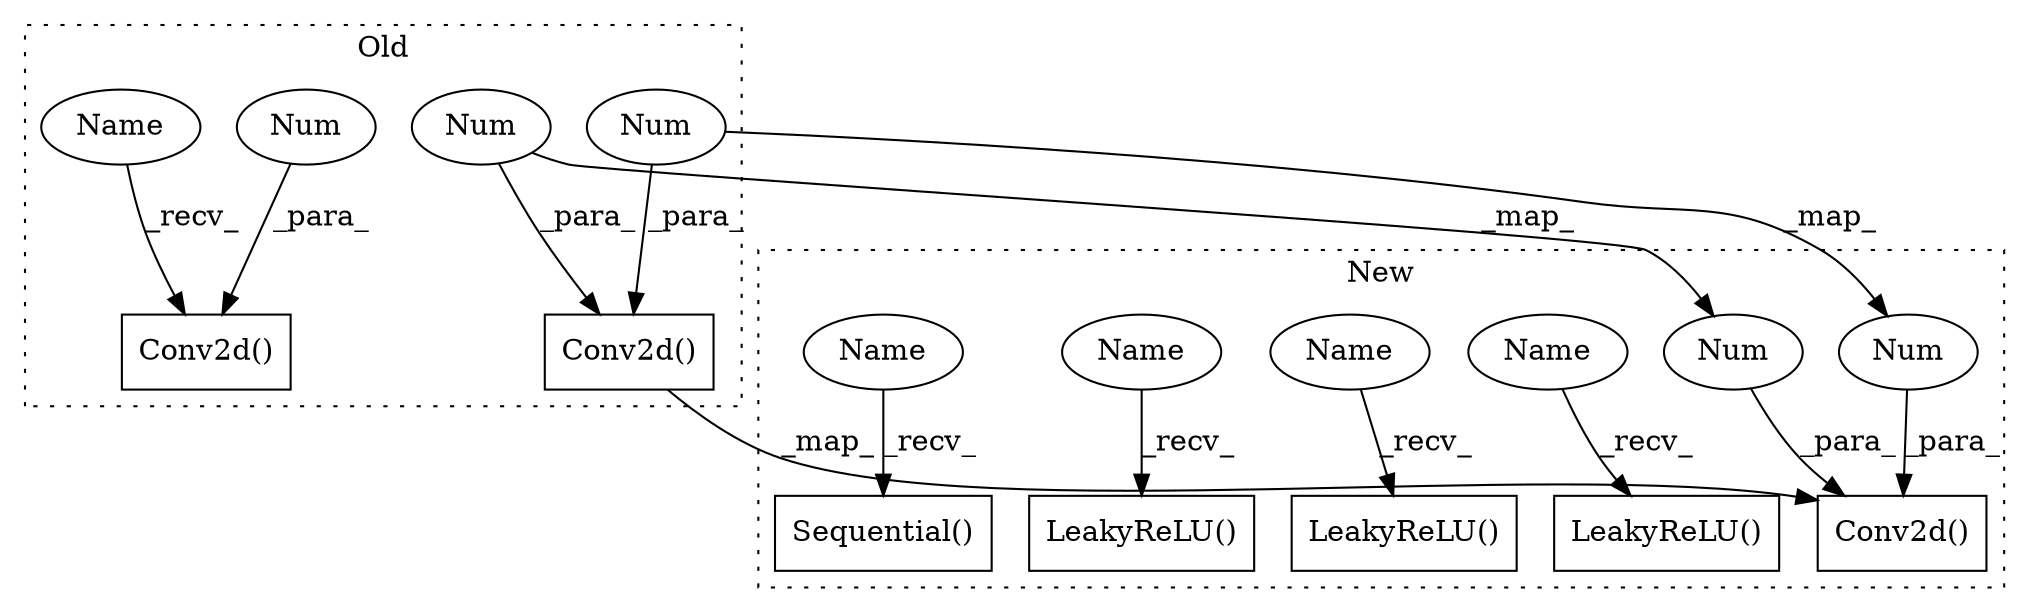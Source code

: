digraph G {
subgraph cluster0 {
1 [label="Conv2d()" a="75" s="5332,5348" l="10,37" shape="box"];
3 [label="Num" a="76" s="5342" l="3" shape="ellipse"];
5 [label="Conv2d()" a="75" s="4814,4832" l="10,37" shape="box"];
8 [label="Num" a="76" s="4824" l="3" shape="ellipse"];
10 [label="Num" a="76" s="4829" l="3" shape="ellipse"];
17 [label="Name" a="87" s="5332" l="2" shape="ellipse"];
label = "Old";
style="dotted";
}
subgraph cluster1 {
2 [label="LeakyReLU()" a="75" s="2957,2973" l="13,1" shape="box"];
4 [label="LeakyReLU()" a="75" s="3081,3097" l="13,1" shape="box"];
6 [label="Conv2d()" a="75" s="2989,3007" l="10,27" shape="box"];
7 [label="Num" a="76" s="2999" l="3" shape="ellipse"];
9 [label="Num" a="76" s="3004" l="3" shape="ellipse"];
11 [label="Sequential()" a="75" s="3584,3694" l="27,10" shape="box"];
12 [label="LeakyReLU()" a="75" s="2700,2716" l="13,1" shape="box"];
13 [label="Name" a="87" s="2957" l="2" shape="ellipse"];
14 [label="Name" a="87" s="3081" l="2" shape="ellipse"];
15 [label="Name" a="87" s="2700" l="2" shape="ellipse"];
16 [label="Name" a="87" s="3584" l="2" shape="ellipse"];
label = "New";
style="dotted";
}
3 -> 1 [label="_para_"];
5 -> 6 [label="_map_"];
7 -> 6 [label="_para_"];
8 -> 7 [label="_map_"];
8 -> 5 [label="_para_"];
9 -> 6 [label="_para_"];
10 -> 5 [label="_para_"];
10 -> 9 [label="_map_"];
13 -> 2 [label="_recv_"];
14 -> 4 [label="_recv_"];
15 -> 12 [label="_recv_"];
16 -> 11 [label="_recv_"];
17 -> 1 [label="_recv_"];
}
